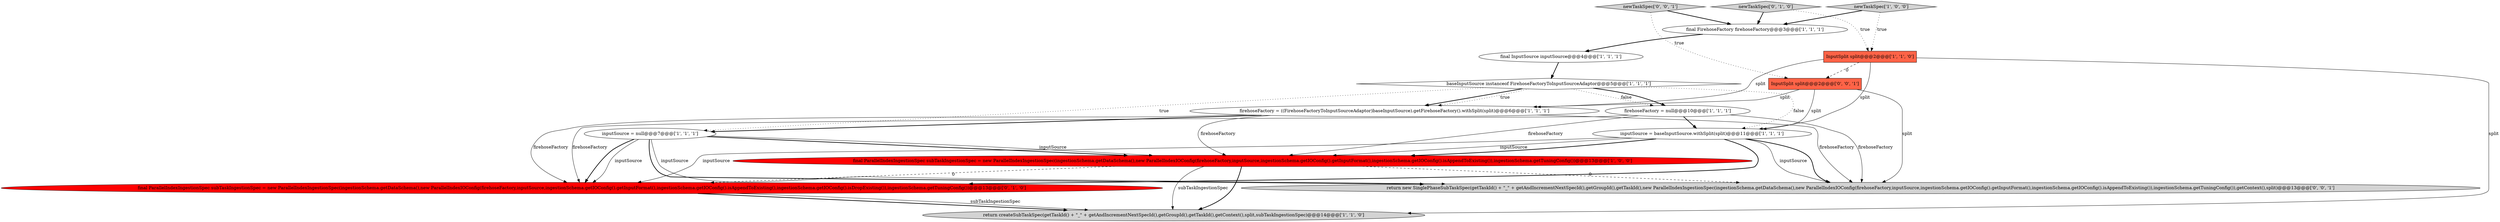 digraph {
10 [style = filled, label = "inputSource = baseInputSource.withSplit(split)@@@11@@@['1', '1', '1']", fillcolor = white, shape = ellipse image = "AAA0AAABBB1BBB"];
4 [style = filled, label = "newTaskSpec['1', '0', '0']", fillcolor = lightgray, shape = diamond image = "AAA0AAABBB1BBB"];
9 [style = filled, label = "final InputSource inputSource@@@4@@@['1', '1', '1']", fillcolor = white, shape = ellipse image = "AAA0AAABBB1BBB"];
5 [style = filled, label = "return createSubTaskSpec(getTaskId() + \"_\" + getAndIncrementNextSpecId(),getGroupId(),getTaskId(),getContext(),split,subTaskIngestionSpec)@@@14@@@['1', '1', '0']", fillcolor = lightgray, shape = ellipse image = "AAA0AAABBB1BBB"];
14 [style = filled, label = "InputSplit split@@@2@@@['0', '0', '1']", fillcolor = tomato, shape = box image = "AAA0AAABBB3BBB"];
6 [style = filled, label = "inputSource = null@@@7@@@['1', '1', '1']", fillcolor = white, shape = ellipse image = "AAA0AAABBB1BBB"];
15 [style = filled, label = "newTaskSpec['0', '0', '1']", fillcolor = lightgray, shape = diamond image = "AAA0AAABBB3BBB"];
13 [style = filled, label = "return new SinglePhaseSubTaskSpec(getTaskId() + \"_\" + getAndIncrementNextSpecId(),getGroupId(),getTaskId(),new ParallelIndexIngestionSpec(ingestionSchema.getDataSchema(),new ParallelIndexIOConfig(firehoseFactory,inputSource,ingestionSchema.getIOConfig().getInputFormat(),ingestionSchema.getIOConfig().isAppendToExisting()),ingestionSchema.getTuningConfig()),getContext(),split)@@@13@@@['0', '0', '1']", fillcolor = lightgray, shape = ellipse image = "AAA0AAABBB3BBB"];
3 [style = filled, label = "baseInputSource instanceof FirehoseFactoryToInputSourceAdaptor@@@5@@@['1', '1', '1']", fillcolor = white, shape = diamond image = "AAA0AAABBB1BBB"];
2 [style = filled, label = "final ParallelIndexIngestionSpec subTaskIngestionSpec = new ParallelIndexIngestionSpec(ingestionSchema.getDataSchema(),new ParallelIndexIOConfig(firehoseFactory,inputSource,ingestionSchema.getIOConfig().getInputFormat(),ingestionSchema.getIOConfig().isAppendToExisting()),ingestionSchema.getTuningConfig())@@@13@@@['1', '0', '0']", fillcolor = red, shape = ellipse image = "AAA1AAABBB1BBB"];
8 [style = filled, label = "InputSplit split@@@2@@@['1', '1', '0']", fillcolor = tomato, shape = box image = "AAA0AAABBB1BBB"];
11 [style = filled, label = "final ParallelIndexIngestionSpec subTaskIngestionSpec = new ParallelIndexIngestionSpec(ingestionSchema.getDataSchema(),new ParallelIndexIOConfig(firehoseFactory,inputSource,ingestionSchema.getIOConfig().getInputFormat(),ingestionSchema.getIOConfig().isAppendToExisting(),ingestionSchema.getIOConfig().isDropExisting()),ingestionSchema.getTuningConfig())@@@13@@@['0', '1', '0']", fillcolor = red, shape = ellipse image = "AAA1AAABBB2BBB"];
0 [style = filled, label = "final FirehoseFactory firehoseFactory@@@3@@@['1', '1', '1']", fillcolor = white, shape = ellipse image = "AAA0AAABBB1BBB"];
12 [style = filled, label = "newTaskSpec['0', '1', '0']", fillcolor = lightgray, shape = diamond image = "AAA0AAABBB2BBB"];
7 [style = filled, label = "firehoseFactory = null@@@10@@@['1', '1', '1']", fillcolor = white, shape = ellipse image = "AAA0AAABBB1BBB"];
1 [style = filled, label = "firehoseFactory = ((FirehoseFactoryToInputSourceAdaptor)baseInputSource).getFirehoseFactory().withSplit(split)@@@6@@@['1', '1', '1']", fillcolor = white, shape = ellipse image = "AAA0AAABBB1BBB"];
0->9 [style = bold, label=""];
14->10 [style = solid, label="split"];
3->1 [style = bold, label=""];
7->10 [style = bold, label=""];
12->8 [style = dotted, label="true"];
1->2 [style = solid, label="firehoseFactory"];
10->13 [style = solid, label="inputSource"];
8->5 [style = solid, label="split"];
10->11 [style = solid, label="inputSource"];
8->1 [style = solid, label="split"];
4->8 [style = dotted, label="true"];
7->11 [style = solid, label="firehoseFactory"];
3->7 [style = dotted, label="false"];
8->14 [style = dashed, label="0"];
7->13 [style = solid, label="firehoseFactory"];
3->6 [style = dotted, label="true"];
15->14 [style = dotted, label="true"];
12->0 [style = bold, label=""];
1->11 [style = solid, label="firehoseFactory"];
10->2 [style = solid, label="inputSource"];
4->0 [style = bold, label=""];
6->2 [style = bold, label=""];
6->11 [style = solid, label="inputSource"];
14->1 [style = solid, label="split"];
11->5 [style = bold, label=""];
3->10 [style = dotted, label="false"];
1->6 [style = bold, label=""];
11->5 [style = solid, label="subTaskIngestionSpec"];
10->13 [style = bold, label=""];
3->7 [style = bold, label=""];
2->13 [style = dashed, label="0"];
6->11 [style = bold, label=""];
6->13 [style = solid, label="inputSource"];
6->13 [style = bold, label=""];
15->0 [style = bold, label=""];
7->2 [style = solid, label="firehoseFactory"];
9->3 [style = bold, label=""];
6->2 [style = solid, label="inputSource"];
2->11 [style = dashed, label="0"];
10->2 [style = bold, label=""];
14->13 [style = solid, label="split"];
3->1 [style = dotted, label="true"];
8->10 [style = solid, label="split"];
1->13 [style = solid, label="firehoseFactory"];
2->5 [style = solid, label="subTaskIngestionSpec"];
2->5 [style = bold, label=""];
10->11 [style = bold, label=""];
}
